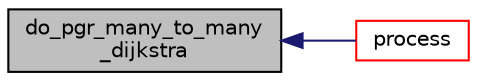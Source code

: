 digraph "do_pgr_many_to_many_dijkstra"
{
  edge [fontname="Helvetica",fontsize="10",labelfontname="Helvetica",labelfontsize="10"];
  node [fontname="Helvetica",fontsize="10",shape=record];
  rankdir="LR";
  Node14 [label="do_pgr_many_to_many\l_dijkstra",height=0.2,width=0.4,color="black", fillcolor="grey75", style="filled", fontcolor="black"];
  Node14 -> Node15 [dir="back",color="midnightblue",fontsize="10",style="solid",fontname="Helvetica"];
  Node15 [label="process",height=0.2,width=0.4,color="red", fillcolor="white", style="filled",URL="$dijkstra_8c.html#a25907efc4b216276ee83fd0a4f74d02d"];
}
